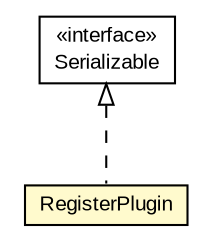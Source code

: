 #!/usr/local/bin/dot
#
# Class diagram 
# Generated by UMLGraph version R5_6-24-gf6e263 (http://www.umlgraph.org/)
#

digraph G {
	edge [fontname="arial",fontsize=10,labelfontname="arial",labelfontsize=10];
	node [fontname="arial",fontsize=10,shape=plaintext];
	nodesep=0.25;
	ranksep=0.5;
	// org.miloss.fgsms.services.interfaces.policyconfiguration.RegisterPlugin
	c304686 [label=<<table title="org.miloss.fgsms.services.interfaces.policyconfiguration.RegisterPlugin" border="0" cellborder="1" cellspacing="0" cellpadding="2" port="p" bgcolor="lemonChiffon" href="./RegisterPlugin.html">
		<tr><td><table border="0" cellspacing="0" cellpadding="1">
<tr><td align="center" balign="center"> RegisterPlugin </td></tr>
		</table></td></tr>
		</table>>, URL="./RegisterPlugin.html", fontname="arial", fontcolor="black", fontsize=10.0];
	//org.miloss.fgsms.services.interfaces.policyconfiguration.RegisterPlugin implements java.io.Serializable
	c304996:p -> c304686:p [dir=back,arrowtail=empty,style=dashed];
	// java.io.Serializable
	c304996 [label=<<table title="java.io.Serializable" border="0" cellborder="1" cellspacing="0" cellpadding="2" port="p" href="http://java.sun.com/j2se/1.4.2/docs/api/java/io/Serializable.html">
		<tr><td><table border="0" cellspacing="0" cellpadding="1">
<tr><td align="center" balign="center"> &#171;interface&#187; </td></tr>
<tr><td align="center" balign="center"> Serializable </td></tr>
		</table></td></tr>
		</table>>, URL="http://java.sun.com/j2se/1.4.2/docs/api/java/io/Serializable.html", fontname="arial", fontcolor="black", fontsize=10.0];
}


